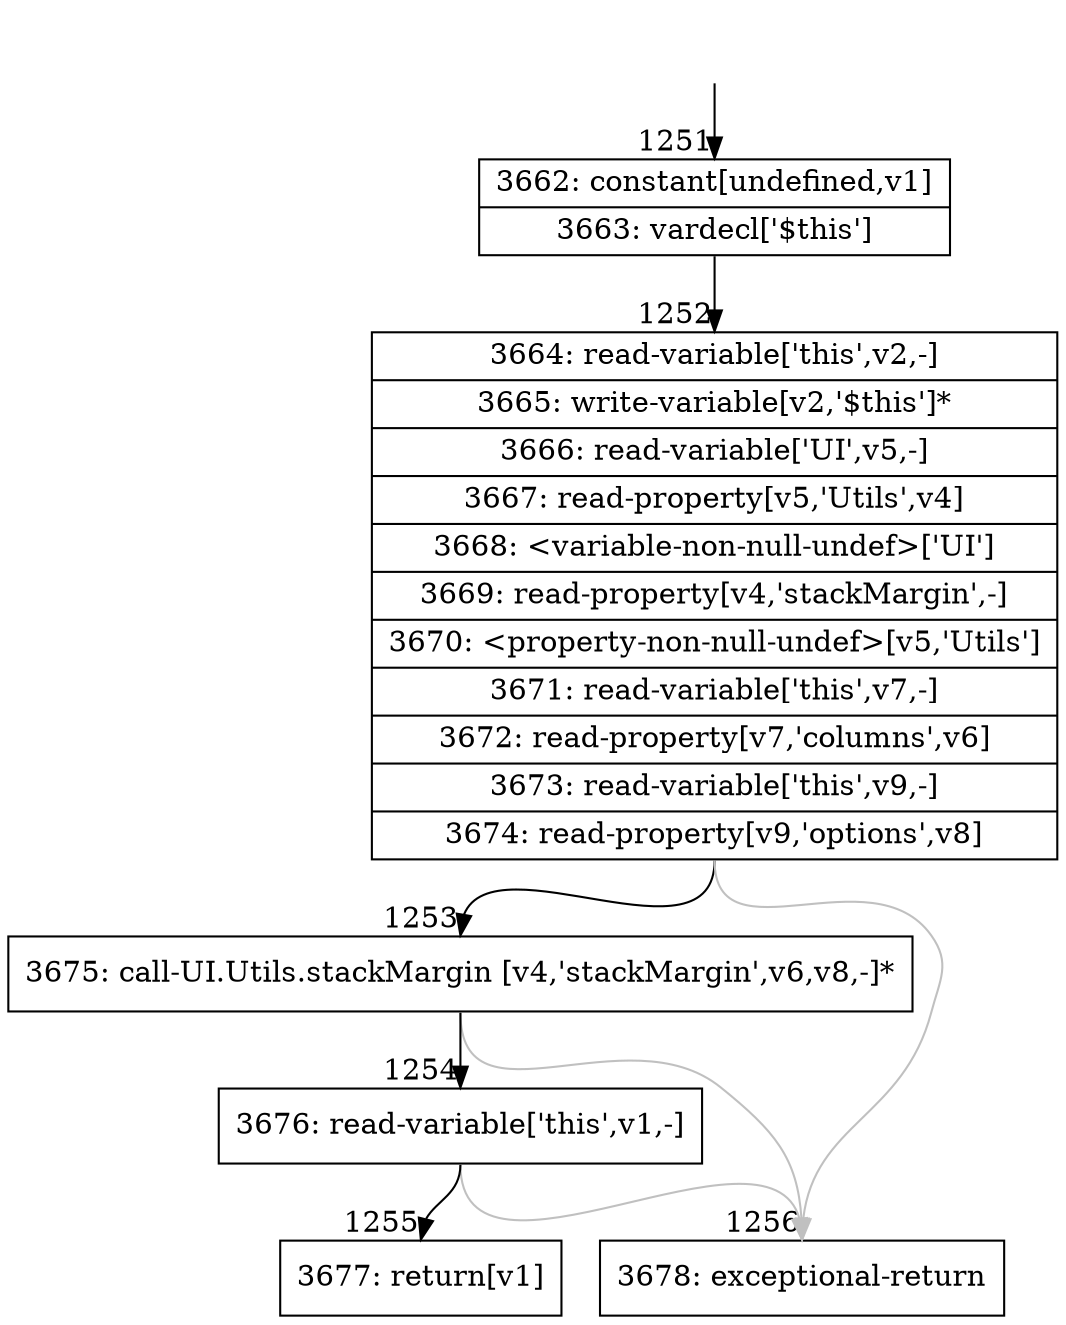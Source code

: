 digraph {
rankdir="TD"
BB_entry100[shape=none,label=""];
BB_entry100 -> BB1251 [tailport=s, headport=n, headlabel="    1251"]
BB1251 [shape=record label="{3662: constant[undefined,v1]|3663: vardecl['$this']}" ] 
BB1251 -> BB1252 [tailport=s, headport=n, headlabel="      1252"]
BB1252 [shape=record label="{3664: read-variable['this',v2,-]|3665: write-variable[v2,'$this']*|3666: read-variable['UI',v5,-]|3667: read-property[v5,'Utils',v4]|3668: \<variable-non-null-undef\>['UI']|3669: read-property[v4,'stackMargin',-]|3670: \<property-non-null-undef\>[v5,'Utils']|3671: read-variable['this',v7,-]|3672: read-property[v7,'columns',v6]|3673: read-variable['this',v9,-]|3674: read-property[v9,'options',v8]}" ] 
BB1252 -> BB1253 [tailport=s, headport=n, headlabel="      1253"]
BB1252 -> BB1256 [tailport=s, headport=n, color=gray, headlabel="      1256"]
BB1253 [shape=record label="{3675: call-UI.Utils.stackMargin [v4,'stackMargin',v6,v8,-]*}" ] 
BB1253 -> BB1254 [tailport=s, headport=n, headlabel="      1254"]
BB1253 -> BB1256 [tailport=s, headport=n, color=gray]
BB1254 [shape=record label="{3676: read-variable['this',v1,-]}" ] 
BB1254 -> BB1255 [tailport=s, headport=n, headlabel="      1255"]
BB1254 -> BB1256 [tailport=s, headport=n, color=gray]
BB1255 [shape=record label="{3677: return[v1]}" ] 
BB1256 [shape=record label="{3678: exceptional-return}" ] 
//#$~ 961
}
